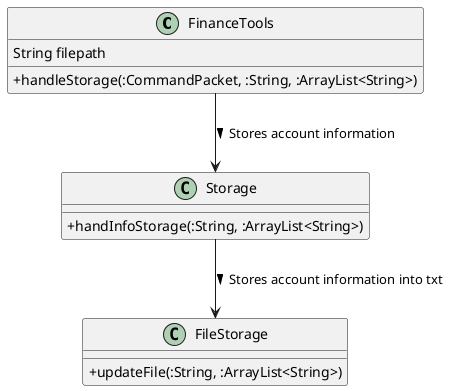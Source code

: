 @startuml
skinparam classAttributeIconSize 0
class FinanceTools {
 String filepath
 +handleStorage(:CommandPacket, :String, :ArrayList<String>)
}

class Storage {
 +handInfoStorage(:String, :ArrayList<String>)
}

class FileStorage {
 +updateFile(:String, :ArrayList<String>)
}

FinanceTools --> Storage : Stores account information >
Storage --> FileStorage : Stores account information into txt >
@enduml